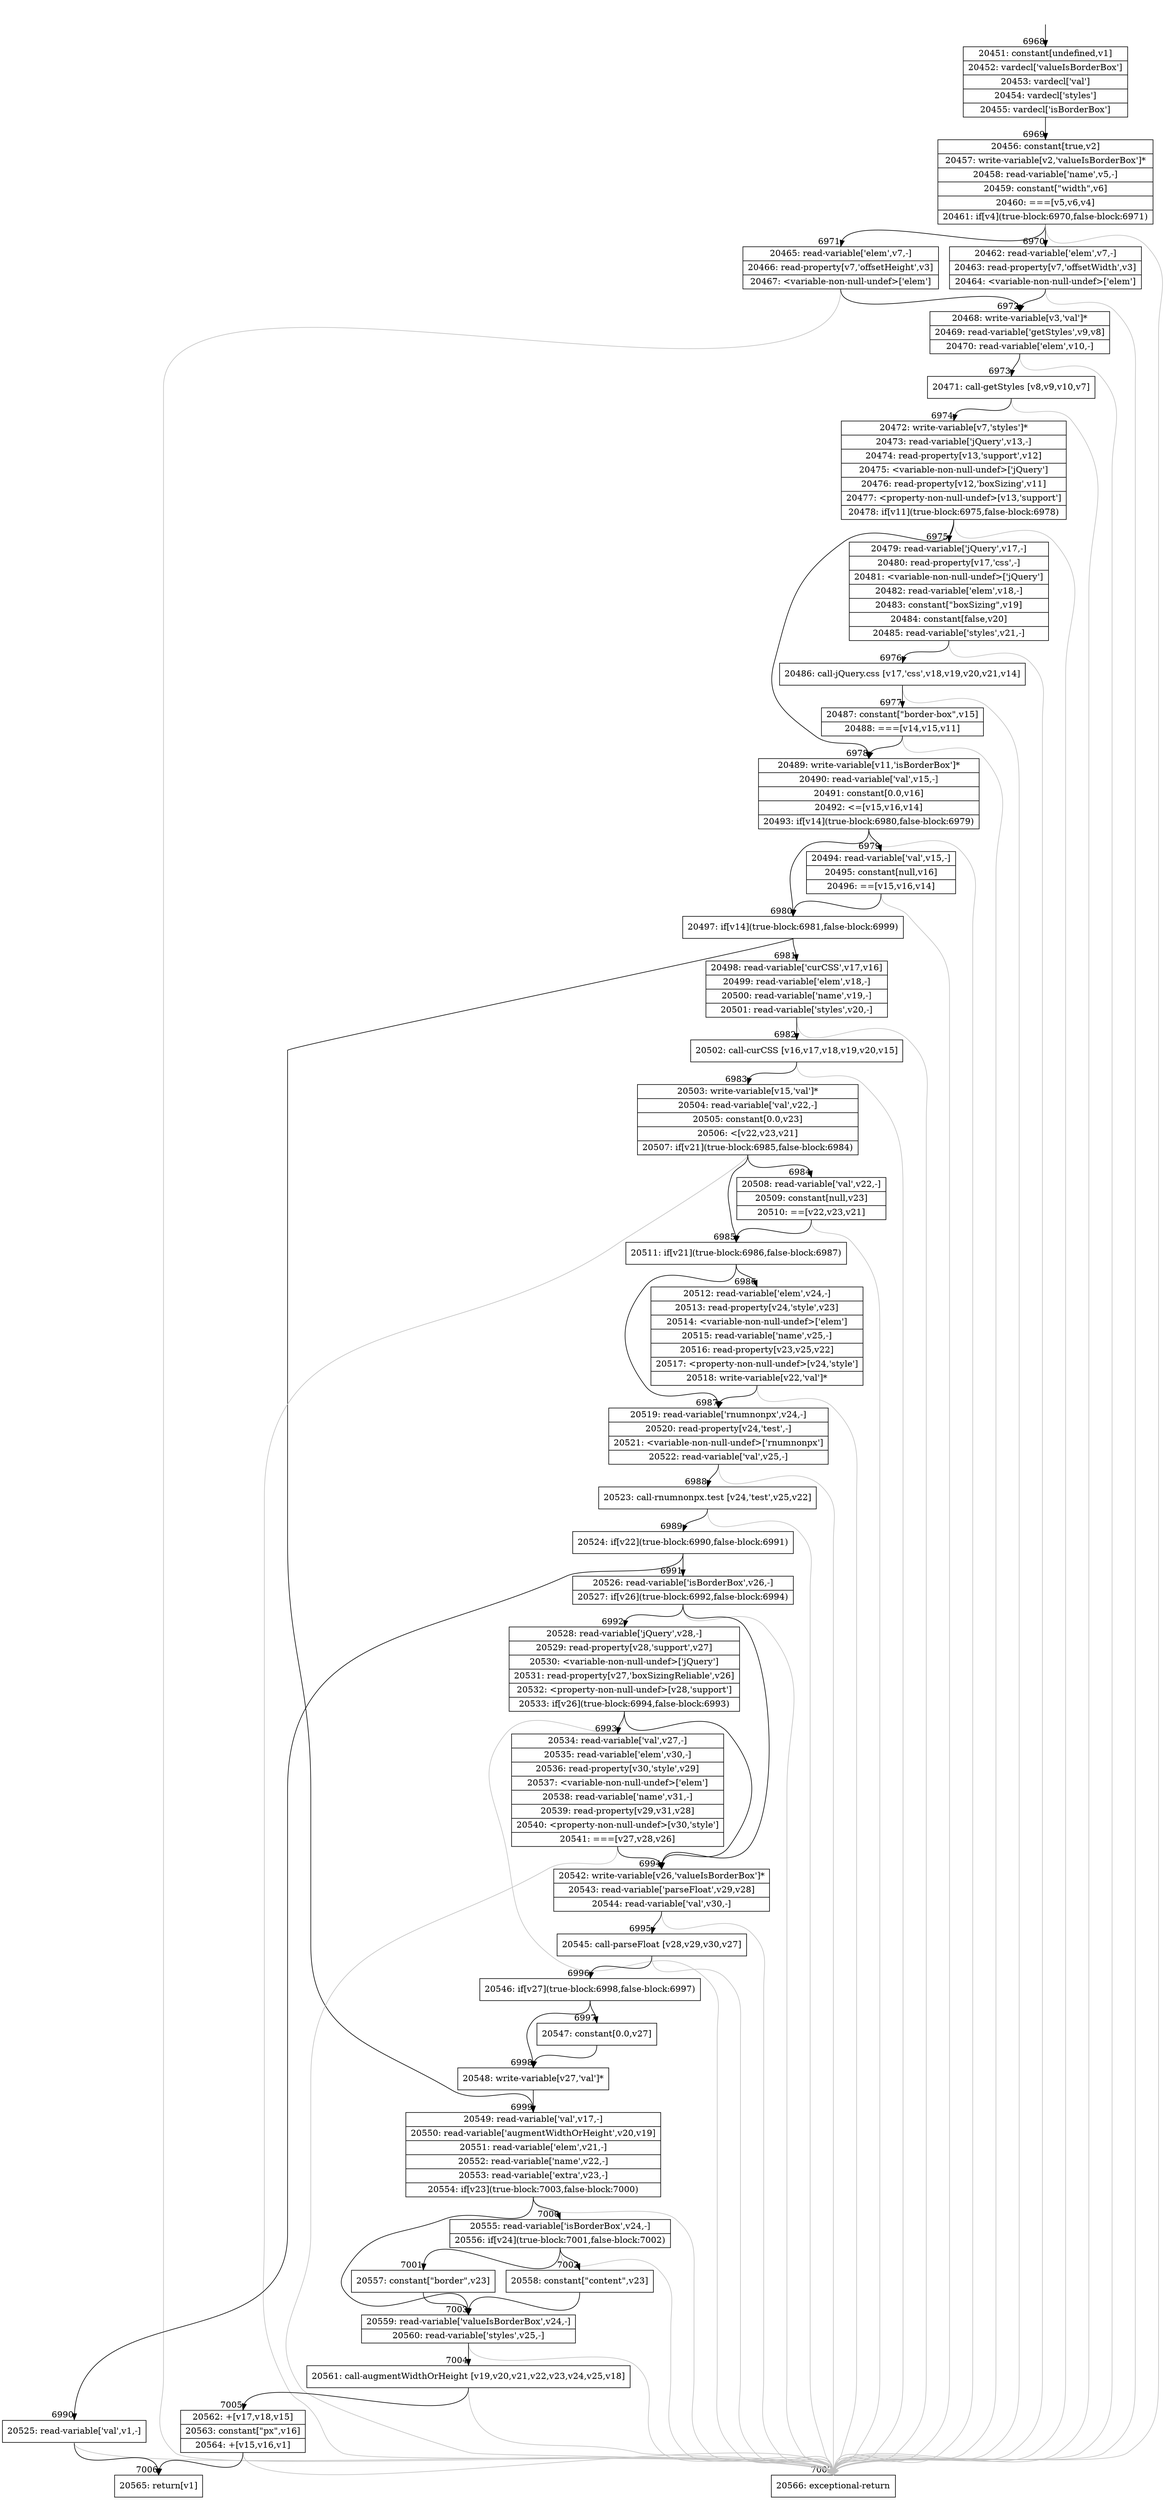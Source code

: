digraph {
rankdir="TD"
BB_entry436[shape=none,label=""];
BB_entry436 -> BB6968 [tailport=s, headport=n, headlabel="    6968"]
BB6968 [shape=record label="{20451: constant[undefined,v1]|20452: vardecl['valueIsBorderBox']|20453: vardecl['val']|20454: vardecl['styles']|20455: vardecl['isBorderBox']}" ] 
BB6968 -> BB6969 [tailport=s, headport=n, headlabel="      6969"]
BB6969 [shape=record label="{20456: constant[true,v2]|20457: write-variable[v2,'valueIsBorderBox']*|20458: read-variable['name',v5,-]|20459: constant[\"width\",v6]|20460: ===[v5,v6,v4]|20461: if[v4](true-block:6970,false-block:6971)}" ] 
BB6969 -> BB6970 [tailport=s, headport=n, headlabel="      6970"]
BB6969 -> BB6971 [tailport=s, headport=n, headlabel="      6971"]
BB6969 -> BB7007 [tailport=s, headport=n, color=gray, headlabel="      7007"]
BB6970 [shape=record label="{20462: read-variable['elem',v7,-]|20463: read-property[v7,'offsetWidth',v3]|20464: \<variable-non-null-undef\>['elem']}" ] 
BB6970 -> BB6972 [tailport=s, headport=n, headlabel="      6972"]
BB6970 -> BB7007 [tailport=s, headport=n, color=gray]
BB6971 [shape=record label="{20465: read-variable['elem',v7,-]|20466: read-property[v7,'offsetHeight',v3]|20467: \<variable-non-null-undef\>['elem']}" ] 
BB6971 -> BB6972 [tailport=s, headport=n]
BB6971 -> BB7007 [tailport=s, headport=n, color=gray]
BB6972 [shape=record label="{20468: write-variable[v3,'val']*|20469: read-variable['getStyles',v9,v8]|20470: read-variable['elem',v10,-]}" ] 
BB6972 -> BB6973 [tailport=s, headport=n, headlabel="      6973"]
BB6972 -> BB7007 [tailport=s, headport=n, color=gray]
BB6973 [shape=record label="{20471: call-getStyles [v8,v9,v10,v7]}" ] 
BB6973 -> BB6974 [tailport=s, headport=n, headlabel="      6974"]
BB6973 -> BB7007 [tailport=s, headport=n, color=gray]
BB6974 [shape=record label="{20472: write-variable[v7,'styles']*|20473: read-variable['jQuery',v13,-]|20474: read-property[v13,'support',v12]|20475: \<variable-non-null-undef\>['jQuery']|20476: read-property[v12,'boxSizing',v11]|20477: \<property-non-null-undef\>[v13,'support']|20478: if[v11](true-block:6975,false-block:6978)}" ] 
BB6974 -> BB6978 [tailport=s, headport=n, headlabel="      6978"]
BB6974 -> BB6975 [tailport=s, headport=n, headlabel="      6975"]
BB6974 -> BB7007 [tailport=s, headport=n, color=gray]
BB6975 [shape=record label="{20479: read-variable['jQuery',v17,-]|20480: read-property[v17,'css',-]|20481: \<variable-non-null-undef\>['jQuery']|20482: read-variable['elem',v18,-]|20483: constant[\"boxSizing\",v19]|20484: constant[false,v20]|20485: read-variable['styles',v21,-]}" ] 
BB6975 -> BB6976 [tailport=s, headport=n, headlabel="      6976"]
BB6975 -> BB7007 [tailport=s, headport=n, color=gray]
BB6976 [shape=record label="{20486: call-jQuery.css [v17,'css',v18,v19,v20,v21,v14]}" ] 
BB6976 -> BB6977 [tailport=s, headport=n, headlabel="      6977"]
BB6976 -> BB7007 [tailport=s, headport=n, color=gray]
BB6977 [shape=record label="{20487: constant[\"border-box\",v15]|20488: ===[v14,v15,v11]}" ] 
BB6977 -> BB6978 [tailport=s, headport=n]
BB6977 -> BB7007 [tailport=s, headport=n, color=gray]
BB6978 [shape=record label="{20489: write-variable[v11,'isBorderBox']*|20490: read-variable['val',v15,-]|20491: constant[0.0,v16]|20492: \<=[v15,v16,v14]|20493: if[v14](true-block:6980,false-block:6979)}" ] 
BB6978 -> BB6980 [tailport=s, headport=n, headlabel="      6980"]
BB6978 -> BB6979 [tailport=s, headport=n, headlabel="      6979"]
BB6978 -> BB7007 [tailport=s, headport=n, color=gray]
BB6979 [shape=record label="{20494: read-variable['val',v15,-]|20495: constant[null,v16]|20496: ==[v15,v16,v14]}" ] 
BB6979 -> BB6980 [tailport=s, headport=n]
BB6979 -> BB7007 [tailport=s, headport=n, color=gray]
BB6980 [shape=record label="{20497: if[v14](true-block:6981,false-block:6999)}" ] 
BB6980 -> BB6981 [tailport=s, headport=n, headlabel="      6981"]
BB6980 -> BB6999 [tailport=s, headport=n, headlabel="      6999"]
BB6981 [shape=record label="{20498: read-variable['curCSS',v17,v16]|20499: read-variable['elem',v18,-]|20500: read-variable['name',v19,-]|20501: read-variable['styles',v20,-]}" ] 
BB6981 -> BB6982 [tailport=s, headport=n, headlabel="      6982"]
BB6981 -> BB7007 [tailport=s, headport=n, color=gray]
BB6982 [shape=record label="{20502: call-curCSS [v16,v17,v18,v19,v20,v15]}" ] 
BB6982 -> BB6983 [tailport=s, headport=n, headlabel="      6983"]
BB6982 -> BB7007 [tailport=s, headport=n, color=gray]
BB6983 [shape=record label="{20503: write-variable[v15,'val']*|20504: read-variable['val',v22,-]|20505: constant[0.0,v23]|20506: \<[v22,v23,v21]|20507: if[v21](true-block:6985,false-block:6984)}" ] 
BB6983 -> BB6985 [tailport=s, headport=n, headlabel="      6985"]
BB6983 -> BB6984 [tailport=s, headport=n, headlabel="      6984"]
BB6983 -> BB7007 [tailport=s, headport=n, color=gray]
BB6984 [shape=record label="{20508: read-variable['val',v22,-]|20509: constant[null,v23]|20510: ==[v22,v23,v21]}" ] 
BB6984 -> BB6985 [tailport=s, headport=n]
BB6984 -> BB7007 [tailport=s, headport=n, color=gray]
BB6985 [shape=record label="{20511: if[v21](true-block:6986,false-block:6987)}" ] 
BB6985 -> BB6986 [tailport=s, headport=n, headlabel="      6986"]
BB6985 -> BB6987 [tailport=s, headport=n, headlabel="      6987"]
BB6986 [shape=record label="{20512: read-variable['elem',v24,-]|20513: read-property[v24,'style',v23]|20514: \<variable-non-null-undef\>['elem']|20515: read-variable['name',v25,-]|20516: read-property[v23,v25,v22]|20517: \<property-non-null-undef\>[v24,'style']|20518: write-variable[v22,'val']*}" ] 
BB6986 -> BB6987 [tailport=s, headport=n]
BB6986 -> BB7007 [tailport=s, headport=n, color=gray]
BB6987 [shape=record label="{20519: read-variable['rnumnonpx',v24,-]|20520: read-property[v24,'test',-]|20521: \<variable-non-null-undef\>['rnumnonpx']|20522: read-variable['val',v25,-]}" ] 
BB6987 -> BB6988 [tailport=s, headport=n, headlabel="      6988"]
BB6987 -> BB7007 [tailport=s, headport=n, color=gray]
BB6988 [shape=record label="{20523: call-rnumnonpx.test [v24,'test',v25,v22]}" ] 
BB6988 -> BB6989 [tailport=s, headport=n, headlabel="      6989"]
BB6988 -> BB7007 [tailport=s, headport=n, color=gray]
BB6989 [shape=record label="{20524: if[v22](true-block:6990,false-block:6991)}" ] 
BB6989 -> BB6990 [tailport=s, headport=n, headlabel="      6990"]
BB6989 -> BB6991 [tailport=s, headport=n, headlabel="      6991"]
BB6990 [shape=record label="{20525: read-variable['val',v1,-]}" ] 
BB6990 -> BB7006 [tailport=s, headport=n, headlabel="      7006"]
BB6990 -> BB7007 [tailport=s, headport=n, color=gray]
BB6991 [shape=record label="{20526: read-variable['isBorderBox',v26,-]|20527: if[v26](true-block:6992,false-block:6994)}" ] 
BB6991 -> BB6994 [tailport=s, headport=n, headlabel="      6994"]
BB6991 -> BB6992 [tailport=s, headport=n, headlabel="      6992"]
BB6991 -> BB7007 [tailport=s, headport=n, color=gray]
BB6992 [shape=record label="{20528: read-variable['jQuery',v28,-]|20529: read-property[v28,'support',v27]|20530: \<variable-non-null-undef\>['jQuery']|20531: read-property[v27,'boxSizingReliable',v26]|20532: \<property-non-null-undef\>[v28,'support']|20533: if[v26](true-block:6994,false-block:6993)}" ] 
BB6992 -> BB6994 [tailport=s, headport=n]
BB6992 -> BB6993 [tailport=s, headport=n, headlabel="      6993"]
BB6992 -> BB7007 [tailport=s, headport=n, color=gray]
BB6993 [shape=record label="{20534: read-variable['val',v27,-]|20535: read-variable['elem',v30,-]|20536: read-property[v30,'style',v29]|20537: \<variable-non-null-undef\>['elem']|20538: read-variable['name',v31,-]|20539: read-property[v29,v31,v28]|20540: \<property-non-null-undef\>[v30,'style']|20541: ===[v27,v28,v26]}" ] 
BB6993 -> BB6994 [tailport=s, headport=n]
BB6993 -> BB7007 [tailport=s, headport=n, color=gray]
BB6994 [shape=record label="{20542: write-variable[v26,'valueIsBorderBox']*|20543: read-variable['parseFloat',v29,v28]|20544: read-variable['val',v30,-]}" ] 
BB6994 -> BB6995 [tailport=s, headport=n, headlabel="      6995"]
BB6994 -> BB7007 [tailport=s, headport=n, color=gray]
BB6995 [shape=record label="{20545: call-parseFloat [v28,v29,v30,v27]}" ] 
BB6995 -> BB6996 [tailport=s, headport=n, headlabel="      6996"]
BB6995 -> BB7007 [tailport=s, headport=n, color=gray]
BB6996 [shape=record label="{20546: if[v27](true-block:6998,false-block:6997)}" ] 
BB6996 -> BB6998 [tailport=s, headport=n, headlabel="      6998"]
BB6996 -> BB6997 [tailport=s, headport=n, headlabel="      6997"]
BB6997 [shape=record label="{20547: constant[0.0,v27]}" ] 
BB6997 -> BB6998 [tailport=s, headport=n]
BB6998 [shape=record label="{20548: write-variable[v27,'val']*}" ] 
BB6998 -> BB6999 [tailport=s, headport=n]
BB6999 [shape=record label="{20549: read-variable['val',v17,-]|20550: read-variable['augmentWidthOrHeight',v20,v19]|20551: read-variable['elem',v21,-]|20552: read-variable['name',v22,-]|20553: read-variable['extra',v23,-]|20554: if[v23](true-block:7003,false-block:7000)}" ] 
BB6999 -> BB7003 [tailport=s, headport=n, headlabel="      7003"]
BB6999 -> BB7000 [tailport=s, headport=n, headlabel="      7000"]
BB6999 -> BB7007 [tailport=s, headport=n, color=gray]
BB7000 [shape=record label="{20555: read-variable['isBorderBox',v24,-]|20556: if[v24](true-block:7001,false-block:7002)}" ] 
BB7000 -> BB7001 [tailport=s, headport=n, headlabel="      7001"]
BB7000 -> BB7002 [tailport=s, headport=n, headlabel="      7002"]
BB7000 -> BB7007 [tailport=s, headport=n, color=gray]
BB7001 [shape=record label="{20557: constant[\"border\",v23]}" ] 
BB7001 -> BB7003 [tailport=s, headport=n]
BB7002 [shape=record label="{20558: constant[\"content\",v23]}" ] 
BB7002 -> BB7003 [tailport=s, headport=n]
BB7003 [shape=record label="{20559: read-variable['valueIsBorderBox',v24,-]|20560: read-variable['styles',v25,-]}" ] 
BB7003 -> BB7004 [tailport=s, headport=n, headlabel="      7004"]
BB7003 -> BB7007 [tailport=s, headport=n, color=gray]
BB7004 [shape=record label="{20561: call-augmentWidthOrHeight [v19,v20,v21,v22,v23,v24,v25,v18]}" ] 
BB7004 -> BB7005 [tailport=s, headport=n, headlabel="      7005"]
BB7004 -> BB7007 [tailport=s, headport=n, color=gray]
BB7005 [shape=record label="{20562: +[v17,v18,v15]|20563: constant[\"px\",v16]|20564: +[v15,v16,v1]}" ] 
BB7005 -> BB7006 [tailport=s, headport=n]
BB7005 -> BB7007 [tailport=s, headport=n, color=gray]
BB7006 [shape=record label="{20565: return[v1]}" ] 
BB7007 [shape=record label="{20566: exceptional-return}" ] 
//#$~ 7103
}
